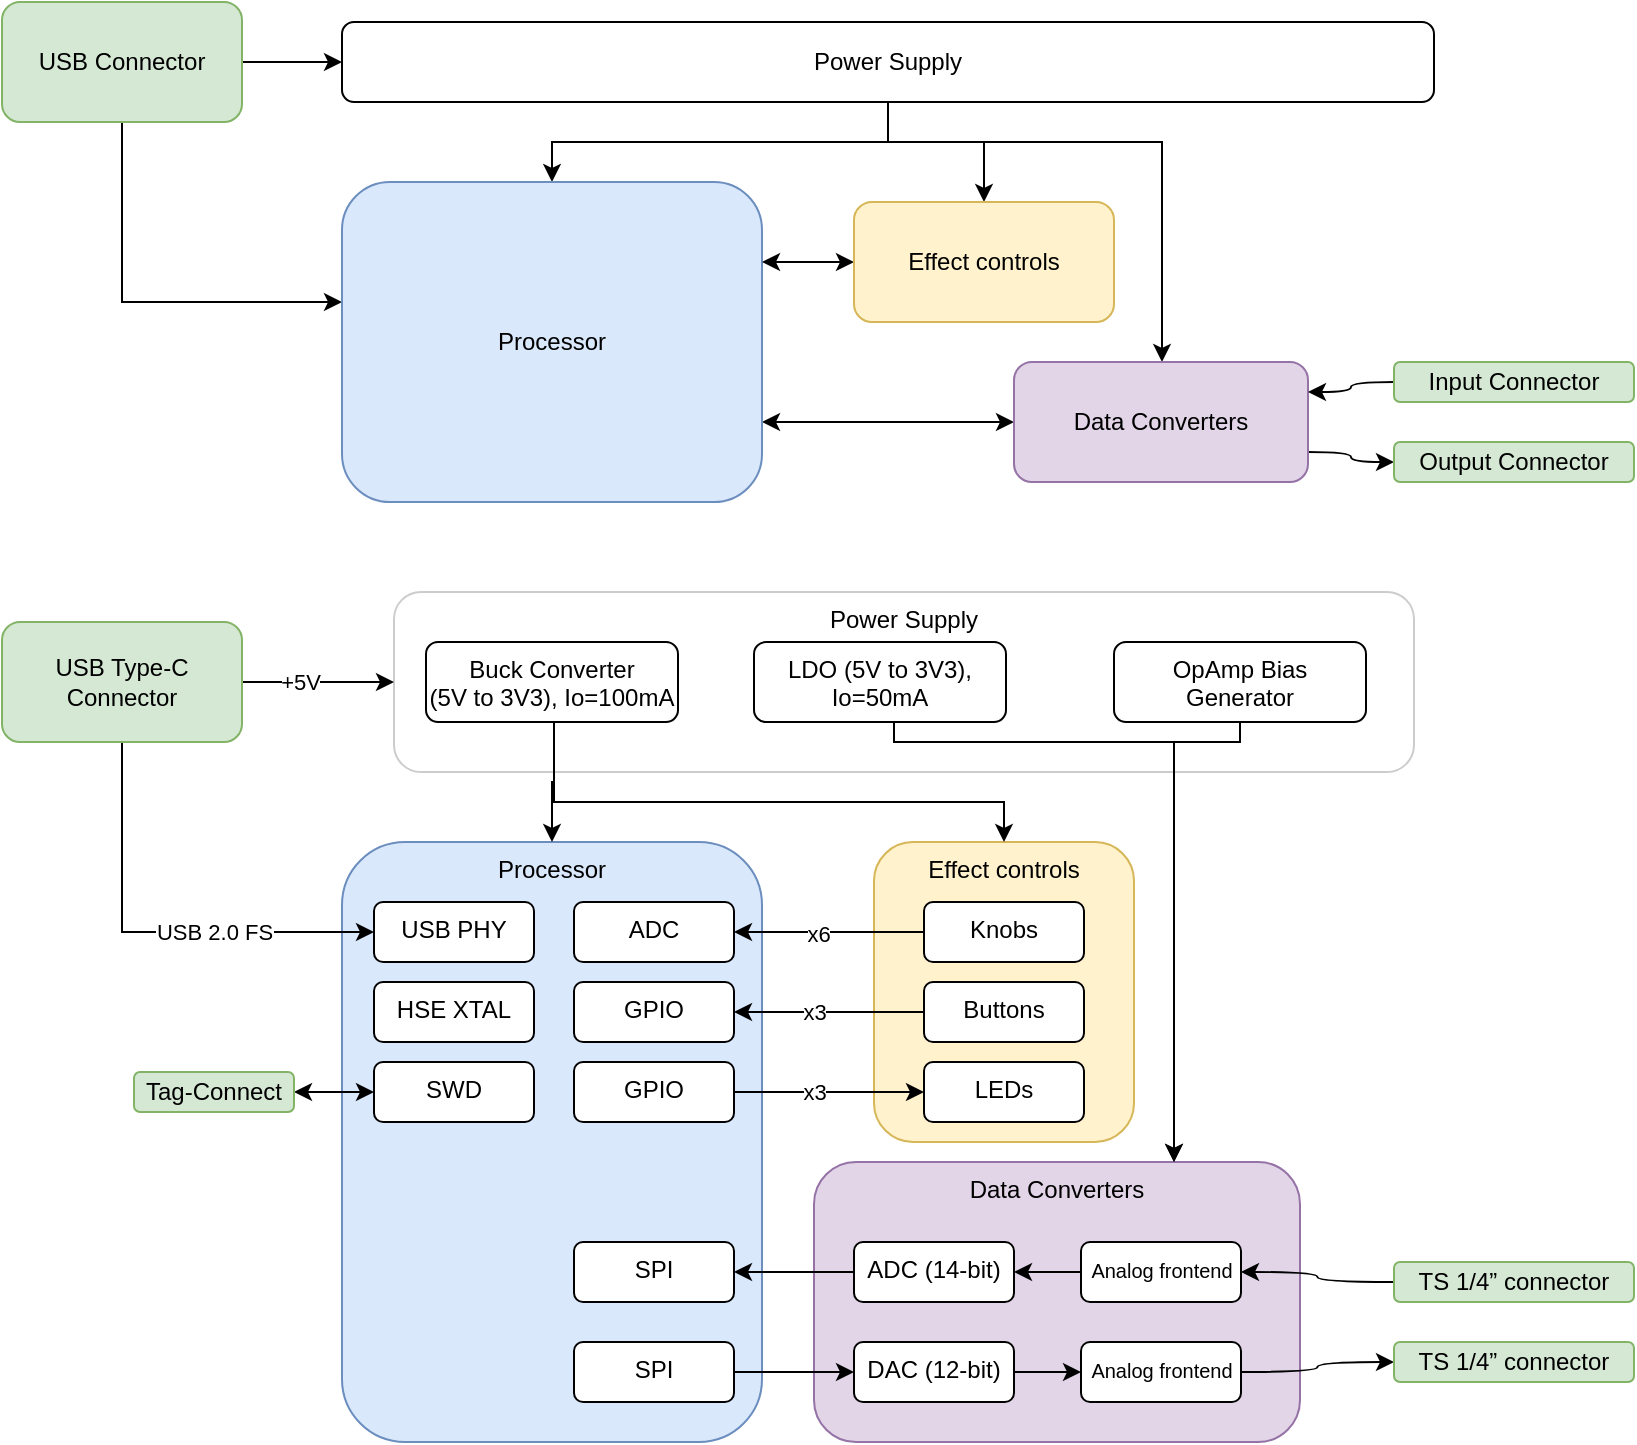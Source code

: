 <mxfile version="21.6.1" type="device">
  <diagram name="Página-1" id="DaKt5Ugi6OX6pE_xyUPa">
    <mxGraphModel dx="1001" dy="967" grid="1" gridSize="10" guides="1" tooltips="1" connect="1" arrows="1" fold="1" page="1" pageScale="1" pageWidth="827" pageHeight="1169" math="0" shadow="0">
      <root>
        <mxCell id="0" />
        <mxCell id="1" parent="0" />
        <mxCell id="y9ehpkaNFnIu_bV9-kYs-34" value="Data Converters" style="rounded=1;whiteSpace=wrap;html=1;fillColor=#e1d5e7;strokeColor=#9673a6;verticalAlign=top;" parent="1" vertex="1">
          <mxGeometry x="430" y="730" width="243" height="140" as="geometry" />
        </mxCell>
        <mxCell id="y9ehpkaNFnIu_bV9-kYs-40" value="Effect controls" style="rounded=1;whiteSpace=wrap;html=1;fillColor=#fff2cc;strokeColor=#d6b656;verticalAlign=top;" parent="1" vertex="1">
          <mxGeometry x="460" y="570" width="130" height="150" as="geometry" />
        </mxCell>
        <mxCell id="y9ehpkaNFnIu_bV9-kYs-38" value="Processor" style="rounded=1;whiteSpace=wrap;html=1;fillColor=#dae8fc;strokeColor=#6c8ebf;verticalAlign=top;horizontal=1;" parent="1" vertex="1">
          <mxGeometry x="194" y="570" width="210" height="300" as="geometry" />
        </mxCell>
        <mxCell id="y9ehpkaNFnIu_bV9-kYs-31" value="Power Supply" style="rounded=1;whiteSpace=wrap;html=1;verticalAlign=top;opacity=20;labelBackgroundColor=default;align=center;" parent="1" vertex="1">
          <mxGeometry x="220" y="445" width="510" height="90" as="geometry" />
        </mxCell>
        <mxCell id="y9ehpkaNFnIu_bV9-kYs-3" value="" style="edgeStyle=orthogonalEdgeStyle;rounded=0;orthogonalLoop=1;jettySize=auto;html=1;" parent="1" source="y9ehpkaNFnIu_bV9-kYs-1" target="y9ehpkaNFnIu_bV9-kYs-2" edge="1">
          <mxGeometry relative="1" as="geometry" />
        </mxCell>
        <mxCell id="y9ehpkaNFnIu_bV9-kYs-6" style="edgeStyle=orthogonalEdgeStyle;rounded=0;orthogonalLoop=1;jettySize=auto;html=1;entryX=0;entryY=0.5;entryDx=0;entryDy=0;" parent="1" source="y9ehpkaNFnIu_bV9-kYs-1" edge="1">
          <mxGeometry relative="1" as="geometry">
            <mxPoint x="194" y="300" as="targetPoint" />
            <Array as="points">
              <mxPoint x="84" y="300" />
            </Array>
          </mxGeometry>
        </mxCell>
        <mxCell id="y9ehpkaNFnIu_bV9-kYs-1" value="USB Connector" style="rounded=1;whiteSpace=wrap;html=1;fillColor=#d5e8d4;strokeColor=#82b366;" parent="1" vertex="1">
          <mxGeometry x="24" y="150" width="120" height="60" as="geometry" />
        </mxCell>
        <mxCell id="y9ehpkaNFnIu_bV9-kYs-5" value="" style="edgeStyle=orthogonalEdgeStyle;rounded=0;orthogonalLoop=1;jettySize=auto;html=1;entryX=0.5;entryY=0;entryDx=0;entryDy=0;" parent="1" source="y9ehpkaNFnIu_bV9-kYs-2" target="y9ehpkaNFnIu_bV9-kYs-14" edge="1">
          <mxGeometry relative="1" as="geometry">
            <mxPoint x="344" y="220" as="sourcePoint" />
            <mxPoint x="299" y="270" as="targetPoint" />
            <Array as="points">
              <mxPoint x="467" y="220" />
              <mxPoint x="299" y="220" />
            </Array>
          </mxGeometry>
        </mxCell>
        <mxCell id="y9ehpkaNFnIu_bV9-kYs-19" style="edgeStyle=orthogonalEdgeStyle;rounded=0;orthogonalLoop=1;jettySize=auto;html=1;entryX=0.5;entryY=0;entryDx=0;entryDy=0;" parent="1" source="y9ehpkaNFnIu_bV9-kYs-2" target="y9ehpkaNFnIu_bV9-kYs-17" edge="1">
          <mxGeometry relative="1" as="geometry">
            <Array as="points">
              <mxPoint x="467" y="220" />
              <mxPoint x="515" y="220" />
            </Array>
          </mxGeometry>
        </mxCell>
        <mxCell id="y9ehpkaNFnIu_bV9-kYs-22" style="edgeStyle=orthogonalEdgeStyle;rounded=0;orthogonalLoop=1;jettySize=auto;html=1;exitX=0.5;exitY=1;exitDx=0;exitDy=0;" parent="1" source="y9ehpkaNFnIu_bV9-kYs-2" target="y9ehpkaNFnIu_bV9-kYs-7" edge="1">
          <mxGeometry relative="1" as="geometry">
            <Array as="points">
              <mxPoint x="467" y="220" />
              <mxPoint x="604" y="220" />
            </Array>
          </mxGeometry>
        </mxCell>
        <mxCell id="y9ehpkaNFnIu_bV9-kYs-2" value="Power Supply" style="rounded=1;whiteSpace=wrap;html=1;" parent="1" vertex="1">
          <mxGeometry x="194" y="160" width="546" height="40" as="geometry" />
        </mxCell>
        <mxCell id="y9ehpkaNFnIu_bV9-kYs-8" value="" style="edgeStyle=orthogonalEdgeStyle;rounded=0;orthogonalLoop=1;jettySize=auto;html=1;startArrow=classic;startFill=1;entryX=0;entryY=0.5;entryDx=0;entryDy=0;curved=1;exitX=1;exitY=0.75;exitDx=0;exitDy=0;" parent="1" source="y9ehpkaNFnIu_bV9-kYs-14" target="y9ehpkaNFnIu_bV9-kYs-7" edge="1">
          <mxGeometry relative="1" as="geometry" />
        </mxCell>
        <mxCell id="y9ehpkaNFnIu_bV9-kYs-12" style="edgeStyle=orthogonalEdgeStyle;rounded=0;orthogonalLoop=1;jettySize=auto;html=1;entryX=0;entryY=0.5;entryDx=0;entryDy=0;exitX=1;exitY=0.75;exitDx=0;exitDy=0;curved=1;" parent="1" source="y9ehpkaNFnIu_bV9-kYs-7" target="y9ehpkaNFnIu_bV9-kYs-11" edge="1">
          <mxGeometry relative="1" as="geometry" />
        </mxCell>
        <mxCell id="y9ehpkaNFnIu_bV9-kYs-7" value="Data Converters" style="rounded=1;whiteSpace=wrap;html=1;fillColor=#e1d5e7;strokeColor=#9673a6;" parent="1" vertex="1">
          <mxGeometry x="530" y="330" width="147" height="60" as="geometry" />
        </mxCell>
        <mxCell id="y9ehpkaNFnIu_bV9-kYs-13" style="edgeStyle=orthogonalEdgeStyle;rounded=0;orthogonalLoop=1;jettySize=auto;html=1;entryX=1;entryY=0.25;entryDx=0;entryDy=0;curved=1;" parent="1" source="y9ehpkaNFnIu_bV9-kYs-10" target="y9ehpkaNFnIu_bV9-kYs-7" edge="1">
          <mxGeometry relative="1" as="geometry" />
        </mxCell>
        <mxCell id="y9ehpkaNFnIu_bV9-kYs-10" value="Input Connector" style="rounded=1;whiteSpace=wrap;html=1;fillColor=#d5e8d4;strokeColor=#82b366;" parent="1" vertex="1">
          <mxGeometry x="720" y="330" width="120" height="20" as="geometry" />
        </mxCell>
        <mxCell id="y9ehpkaNFnIu_bV9-kYs-11" value="Output Connector" style="rounded=1;whiteSpace=wrap;html=1;fillColor=#d5e8d4;strokeColor=#82b366;" parent="1" vertex="1">
          <mxGeometry x="720" y="370" width="120" height="20" as="geometry" />
        </mxCell>
        <mxCell id="y9ehpkaNFnIu_bV9-kYs-14" value="Processor" style="rounded=1;whiteSpace=wrap;html=1;fillColor=#dae8fc;strokeColor=#6c8ebf;" parent="1" vertex="1">
          <mxGeometry x="194" y="240" width="210" height="160" as="geometry" />
        </mxCell>
        <mxCell id="y9ehpkaNFnIu_bV9-kYs-18" style="edgeStyle=orthogonalEdgeStyle;rounded=0;orthogonalLoop=1;jettySize=auto;html=1;entryX=1;entryY=0.25;entryDx=0;entryDy=0;curved=1;startArrow=classic;startFill=1;" parent="1" source="y9ehpkaNFnIu_bV9-kYs-17" target="y9ehpkaNFnIu_bV9-kYs-14" edge="1">
          <mxGeometry relative="1" as="geometry" />
        </mxCell>
        <mxCell id="y9ehpkaNFnIu_bV9-kYs-17" value="Effect controls" style="rounded=1;whiteSpace=wrap;html=1;fillColor=#fff2cc;strokeColor=#d6b656;" parent="1" vertex="1">
          <mxGeometry x="450" y="250" width="130" height="60" as="geometry" />
        </mxCell>
        <mxCell id="y9ehpkaNFnIu_bV9-kYs-25" value="" style="edgeStyle=orthogonalEdgeStyle;rounded=0;orthogonalLoop=1;jettySize=auto;html=1;" parent="1" source="y9ehpkaNFnIu_bV9-kYs-27" target="y9ehpkaNFnIu_bV9-kYs-31" edge="1">
          <mxGeometry relative="1" as="geometry" />
        </mxCell>
        <mxCell id="y9ehpkaNFnIu_bV9-kYs-41" value="+5V" style="edgeLabel;html=1;align=center;verticalAlign=middle;resizable=0;points=[];" parent="y9ehpkaNFnIu_bV9-kYs-25" vertex="1" connectable="0">
          <mxGeometry x="0.023" relative="1" as="geometry">
            <mxPoint x="-10" as="offset" />
          </mxGeometry>
        </mxCell>
        <mxCell id="y9ehpkaNFnIu_bV9-kYs-26" style="edgeStyle=orthogonalEdgeStyle;rounded=0;orthogonalLoop=1;jettySize=auto;html=1;entryX=0;entryY=0.5;entryDx=0;entryDy=0;" parent="1" source="y9ehpkaNFnIu_bV9-kYs-27" target="y9ehpkaNFnIu_bV9-kYs-49" edge="1">
          <mxGeometry relative="1" as="geometry">
            <mxPoint x="194" y="630" as="targetPoint" />
            <Array as="points">
              <mxPoint x="84" y="615" />
            </Array>
          </mxGeometry>
        </mxCell>
        <mxCell id="y9ehpkaNFnIu_bV9-kYs-42" value="USB 2.0 FS" style="edgeLabel;html=1;align=center;verticalAlign=middle;resizable=0;points=[];" parent="y9ehpkaNFnIu_bV9-kYs-26" vertex="1" connectable="0">
          <mxGeometry x="0.173" relative="1" as="geometry">
            <mxPoint x="11" as="offset" />
          </mxGeometry>
        </mxCell>
        <mxCell id="y9ehpkaNFnIu_bV9-kYs-27" value="USB Type-C Connector" style="rounded=1;whiteSpace=wrap;html=1;fillColor=#d5e8d4;strokeColor=#82b366;" parent="1" vertex="1">
          <mxGeometry x="24" y="460" width="120" height="60" as="geometry" />
        </mxCell>
        <mxCell id="y9ehpkaNFnIu_bV9-kYs-28" value="" style="edgeStyle=orthogonalEdgeStyle;rounded=0;orthogonalLoop=1;jettySize=auto;html=1;entryX=0.5;entryY=0;entryDx=0;entryDy=0;exitX=0.5;exitY=1;exitDx=0;exitDy=0;" parent="1" source="y9ehpkaNFnIu_bV9-kYs-44" target="y9ehpkaNFnIu_bV9-kYs-38" edge="1">
          <mxGeometry relative="1" as="geometry">
            <mxPoint x="467" y="530" as="sourcePoint" />
            <mxPoint x="299" y="600" as="targetPoint" />
            <Array as="points">
              <mxPoint x="300" y="510" />
              <mxPoint x="300" y="540" />
              <mxPoint x="299" y="540" />
            </Array>
          </mxGeometry>
        </mxCell>
        <mxCell id="y9ehpkaNFnIu_bV9-kYs-29" style="edgeStyle=orthogonalEdgeStyle;rounded=0;orthogonalLoop=1;jettySize=auto;html=1;entryX=0.5;entryY=0;entryDx=0;entryDy=0;exitX=0.5;exitY=1;exitDx=0;exitDy=0;" parent="1" source="y9ehpkaNFnIu_bV9-kYs-44" target="y9ehpkaNFnIu_bV9-kYs-40" edge="1">
          <mxGeometry relative="1" as="geometry">
            <Array as="points">
              <mxPoint x="300" y="510" />
              <mxPoint x="300" y="550" />
              <mxPoint x="525" y="550" />
            </Array>
          </mxGeometry>
        </mxCell>
        <mxCell id="y9ehpkaNFnIu_bV9-kYs-30" style="edgeStyle=orthogonalEdgeStyle;rounded=0;orthogonalLoop=1;jettySize=auto;html=1;exitX=0.5;exitY=1;exitDx=0;exitDy=0;" parent="1" edge="1">
          <mxGeometry relative="1" as="geometry">
            <Array as="points">
              <mxPoint x="470" y="520" />
              <mxPoint x="610" y="520" />
              <mxPoint x="610" y="730" />
            </Array>
            <mxPoint x="470" y="500" as="sourcePoint" />
            <mxPoint x="610" y="730" as="targetPoint" />
          </mxGeometry>
        </mxCell>
        <mxCell id="y9ehpkaNFnIu_bV9-kYs-33" style="edgeStyle=orthogonalEdgeStyle;rounded=0;orthogonalLoop=1;jettySize=auto;html=1;entryX=0;entryY=0.5;entryDx=0;entryDy=0;exitX=1;exitY=0.5;exitDx=0;exitDy=0;curved=1;" parent="1" source="y9ehpkaNFnIu_bV9-kYs-83" target="y9ehpkaNFnIu_bV9-kYs-37" edge="1">
          <mxGeometry relative="1" as="geometry">
            <mxPoint x="645" y="835" as="sourcePoint" />
          </mxGeometry>
        </mxCell>
        <mxCell id="y9ehpkaNFnIu_bV9-kYs-35" style="edgeStyle=orthogonalEdgeStyle;rounded=0;orthogonalLoop=1;jettySize=auto;html=1;entryX=1;entryY=0.5;entryDx=0;entryDy=0;curved=1;" parent="1" source="y9ehpkaNFnIu_bV9-kYs-36" target="y9ehpkaNFnIu_bV9-kYs-75" edge="1">
          <mxGeometry relative="1" as="geometry" />
        </mxCell>
        <mxCell id="y9ehpkaNFnIu_bV9-kYs-36" value="TS 1/4” connector" style="rounded=1;whiteSpace=wrap;html=1;fillColor=#d5e8d4;strokeColor=#82b366;" parent="1" vertex="1">
          <mxGeometry x="720" y="780" width="120" height="20" as="geometry" />
        </mxCell>
        <mxCell id="y9ehpkaNFnIu_bV9-kYs-37" value="TS 1/4” connector" style="rounded=1;whiteSpace=wrap;html=1;fillColor=#d5e8d4;strokeColor=#82b366;" parent="1" vertex="1">
          <mxGeometry x="720" y="820" width="120" height="20" as="geometry" />
        </mxCell>
        <mxCell id="y9ehpkaNFnIu_bV9-kYs-44" value="Buck Converter&lt;br&gt;(5V to 3V3), Io=100mA" style="rounded=1;whiteSpace=wrap;html=1;verticalAlign=top;" parent="1" vertex="1">
          <mxGeometry x="236" y="470" width="126" height="40" as="geometry" />
        </mxCell>
        <mxCell id="y9ehpkaNFnIu_bV9-kYs-45" value="LDO (5V to 3V3), Io=50mA" style="rounded=1;whiteSpace=wrap;html=1;verticalAlign=top;" parent="1" vertex="1">
          <mxGeometry x="400" y="470" width="126" height="40" as="geometry" />
        </mxCell>
        <mxCell id="y9ehpkaNFnIu_bV9-kYs-47" style="edgeStyle=orthogonalEdgeStyle;rounded=0;orthogonalLoop=1;jettySize=auto;html=1;" parent="1" source="y9ehpkaNFnIu_bV9-kYs-46" edge="1">
          <mxGeometry relative="1" as="geometry">
            <mxPoint x="610" y="730" as="targetPoint" />
            <Array as="points">
              <mxPoint x="643" y="520" />
              <mxPoint x="610" y="520" />
              <mxPoint x="610" y="730" />
            </Array>
          </mxGeometry>
        </mxCell>
        <mxCell id="y9ehpkaNFnIu_bV9-kYs-46" value="OpAmp Bias Generator" style="rounded=1;whiteSpace=wrap;html=1;verticalAlign=top;" parent="1" vertex="1">
          <mxGeometry x="580" y="470" width="126" height="40" as="geometry" />
        </mxCell>
        <mxCell id="y9ehpkaNFnIu_bV9-kYs-49" value="USB PHY" style="rounded=1;whiteSpace=wrap;html=1;verticalAlign=top;" parent="1" vertex="1">
          <mxGeometry x="210" y="600" width="80" height="30" as="geometry" />
        </mxCell>
        <mxCell id="y9ehpkaNFnIu_bV9-kYs-50" value="HSE XTAL" style="rounded=1;whiteSpace=wrap;html=1;verticalAlign=top;" parent="1" vertex="1">
          <mxGeometry x="210" y="640" width="80" height="30" as="geometry" />
        </mxCell>
        <mxCell id="y9ehpkaNFnIu_bV9-kYs-54" style="edgeStyle=orthogonalEdgeStyle;rounded=0;orthogonalLoop=1;jettySize=auto;html=1;entryX=1;entryY=0.5;entryDx=0;entryDy=0;startArrow=classic;startFill=1;" parent="1" source="y9ehpkaNFnIu_bV9-kYs-51" target="y9ehpkaNFnIu_bV9-kYs-53" edge="1">
          <mxGeometry relative="1" as="geometry" />
        </mxCell>
        <mxCell id="y9ehpkaNFnIu_bV9-kYs-51" value="SWD" style="rounded=1;whiteSpace=wrap;html=1;verticalAlign=top;" parent="1" vertex="1">
          <mxGeometry x="210" y="680" width="80" height="30" as="geometry" />
        </mxCell>
        <mxCell id="y9ehpkaNFnIu_bV9-kYs-53" value="Tag-Connect" style="rounded=1;whiteSpace=wrap;html=1;fillColor=#d5e8d4;strokeColor=#82b366;" parent="1" vertex="1">
          <mxGeometry x="90" y="685" width="80" height="20" as="geometry" />
        </mxCell>
        <mxCell id="y9ehpkaNFnIu_bV9-kYs-55" value="Knobs" style="rounded=1;whiteSpace=wrap;html=1;verticalAlign=top;" parent="1" vertex="1">
          <mxGeometry x="485" y="600" width="80" height="30" as="geometry" />
        </mxCell>
        <mxCell id="y9ehpkaNFnIu_bV9-kYs-71" value="" style="edgeStyle=orthogonalEdgeStyle;rounded=0;orthogonalLoop=1;jettySize=auto;html=1;entryX=1;entryY=0.5;entryDx=0;entryDy=0;" parent="1" source="y9ehpkaNFnIu_bV9-kYs-56" target="y9ehpkaNFnIu_bV9-kYs-61" edge="1">
          <mxGeometry relative="1" as="geometry" />
        </mxCell>
        <mxCell id="y9ehpkaNFnIu_bV9-kYs-72" value="x3" style="edgeLabel;html=1;align=center;verticalAlign=middle;resizable=0;points=[];" parent="y9ehpkaNFnIu_bV9-kYs-71" vertex="1" connectable="0">
          <mxGeometry x="-0.455" relative="1" as="geometry">
            <mxPoint x="-29" as="offset" />
          </mxGeometry>
        </mxCell>
        <mxCell id="y9ehpkaNFnIu_bV9-kYs-56" value="Buttons" style="rounded=1;whiteSpace=wrap;html=1;verticalAlign=top;" parent="1" vertex="1">
          <mxGeometry x="485" y="640" width="80" height="30" as="geometry" />
        </mxCell>
        <mxCell id="y9ehpkaNFnIu_bV9-kYs-57" value="LEDs" style="rounded=1;whiteSpace=wrap;html=1;verticalAlign=top;" parent="1" vertex="1">
          <mxGeometry x="485" y="680" width="80" height="30" as="geometry" />
        </mxCell>
        <mxCell id="y9ehpkaNFnIu_bV9-kYs-59" style="edgeStyle=orthogonalEdgeStyle;rounded=0;orthogonalLoop=1;jettySize=auto;html=1;entryX=0;entryY=0.5;entryDx=0;entryDy=0;startArrow=classic;startFill=1;endArrow=none;endFill=0;" parent="1" source="y9ehpkaNFnIu_bV9-kYs-58" target="y9ehpkaNFnIu_bV9-kYs-55" edge="1">
          <mxGeometry relative="1" as="geometry" />
        </mxCell>
        <mxCell id="y9ehpkaNFnIu_bV9-kYs-60" value="x6" style="edgeLabel;html=1;align=center;verticalAlign=middle;resizable=0;points=[];" parent="y9ehpkaNFnIu_bV9-kYs-59" vertex="1" connectable="0">
          <mxGeometry x="-0.129" y="-1" relative="1" as="geometry">
            <mxPoint as="offset" />
          </mxGeometry>
        </mxCell>
        <mxCell id="y9ehpkaNFnIu_bV9-kYs-58" value="ADC" style="rounded=1;whiteSpace=wrap;html=1;verticalAlign=top;" parent="1" vertex="1">
          <mxGeometry x="310" y="600" width="80" height="30" as="geometry" />
        </mxCell>
        <mxCell id="y9ehpkaNFnIu_bV9-kYs-63" style="edgeStyle=orthogonalEdgeStyle;rounded=0;orthogonalLoop=1;jettySize=auto;html=1;entryX=0;entryY=0.5;entryDx=0;entryDy=0;exitX=1;exitY=0.5;exitDx=0;exitDy=0;" parent="1" source="y9ehpkaNFnIu_bV9-kYs-70" target="y9ehpkaNFnIu_bV9-kYs-57" edge="1">
          <mxGeometry relative="1" as="geometry">
            <Array as="points" />
          </mxGeometry>
        </mxCell>
        <mxCell id="y9ehpkaNFnIu_bV9-kYs-65" value="x3" style="edgeLabel;html=1;align=center;verticalAlign=middle;resizable=0;points=[];" parent="y9ehpkaNFnIu_bV9-kYs-63" vertex="1" connectable="0">
          <mxGeometry x="0.251" y="2" relative="1" as="geometry">
            <mxPoint x="-20" y="2" as="offset" />
          </mxGeometry>
        </mxCell>
        <mxCell id="y9ehpkaNFnIu_bV9-kYs-61" value="GPIO" style="rounded=1;whiteSpace=wrap;html=1;verticalAlign=top;" parent="1" vertex="1">
          <mxGeometry x="310" y="640" width="80" height="30" as="geometry" />
        </mxCell>
        <mxCell id="y9ehpkaNFnIu_bV9-kYs-67" value="SPI" style="rounded=1;whiteSpace=wrap;html=1;verticalAlign=top;" parent="1" vertex="1">
          <mxGeometry x="310" y="770" width="80" height="30" as="geometry" />
        </mxCell>
        <mxCell id="y9ehpkaNFnIu_bV9-kYs-79" style="edgeStyle=orthogonalEdgeStyle;rounded=0;orthogonalLoop=1;jettySize=auto;html=1;entryX=0;entryY=0.5;entryDx=0;entryDy=0;" parent="1" source="y9ehpkaNFnIu_bV9-kYs-68" target="y9ehpkaNFnIu_bV9-kYs-76" edge="1">
          <mxGeometry relative="1" as="geometry" />
        </mxCell>
        <mxCell id="y9ehpkaNFnIu_bV9-kYs-68" value="SPI" style="rounded=1;whiteSpace=wrap;html=1;verticalAlign=top;" parent="1" vertex="1">
          <mxGeometry x="310" y="820" width="80" height="30" as="geometry" />
        </mxCell>
        <mxCell id="y9ehpkaNFnIu_bV9-kYs-70" value="GPIO" style="rounded=1;whiteSpace=wrap;html=1;verticalAlign=top;" parent="1" vertex="1">
          <mxGeometry x="310" y="680" width="80" height="30" as="geometry" />
        </mxCell>
        <mxCell id="y9ehpkaNFnIu_bV9-kYs-80" style="edgeStyle=orthogonalEdgeStyle;rounded=0;orthogonalLoop=1;jettySize=auto;html=1;entryX=1;entryY=0.5;entryDx=0;entryDy=0;" parent="1" source="y9ehpkaNFnIu_bV9-kYs-74" target="y9ehpkaNFnIu_bV9-kYs-67" edge="1">
          <mxGeometry relative="1" as="geometry" />
        </mxCell>
        <mxCell id="y9ehpkaNFnIu_bV9-kYs-74" value="ADC (14-bit)" style="rounded=1;whiteSpace=wrap;html=1;verticalAlign=top;" parent="1" vertex="1">
          <mxGeometry x="450" y="770" width="80" height="30" as="geometry" />
        </mxCell>
        <mxCell id="y9ehpkaNFnIu_bV9-kYs-81" style="edgeStyle=orthogonalEdgeStyle;rounded=0;orthogonalLoop=1;jettySize=auto;html=1;entryX=1;entryY=0.5;entryDx=0;entryDy=0;" parent="1" source="y9ehpkaNFnIu_bV9-kYs-75" target="y9ehpkaNFnIu_bV9-kYs-74" edge="1">
          <mxGeometry relative="1" as="geometry" />
        </mxCell>
        <mxCell id="y9ehpkaNFnIu_bV9-kYs-75" value="&lt;font style=&quot;font-size: 10px;&quot;&gt;Analog frontend&lt;/font&gt;" style="rounded=1;whiteSpace=wrap;html=1;verticalAlign=top;" parent="1" vertex="1">
          <mxGeometry x="563.5" y="770" width="80" height="30" as="geometry" />
        </mxCell>
        <mxCell id="y9ehpkaNFnIu_bV9-kYs-82" style="edgeStyle=orthogonalEdgeStyle;rounded=0;orthogonalLoop=1;jettySize=auto;html=1;entryX=0;entryY=0.5;entryDx=0;entryDy=0;" parent="1" source="y9ehpkaNFnIu_bV9-kYs-76" target="y9ehpkaNFnIu_bV9-kYs-83" edge="1">
          <mxGeometry relative="1" as="geometry">
            <mxPoint x="565" y="835" as="targetPoint" />
          </mxGeometry>
        </mxCell>
        <mxCell id="y9ehpkaNFnIu_bV9-kYs-76" value="DAC (12-bit)" style="rounded=1;whiteSpace=wrap;html=1;verticalAlign=top;" parent="1" vertex="1">
          <mxGeometry x="450" y="820" width="80" height="30" as="geometry" />
        </mxCell>
        <mxCell id="y9ehpkaNFnIu_bV9-kYs-83" value="&lt;font style=&quot;font-size: 10px;&quot;&gt;Analog frontend&lt;/font&gt;" style="rounded=1;whiteSpace=wrap;html=1;verticalAlign=top;" parent="1" vertex="1">
          <mxGeometry x="563.5" y="820" width="80" height="30" as="geometry" />
        </mxCell>
      </root>
    </mxGraphModel>
  </diagram>
</mxfile>
